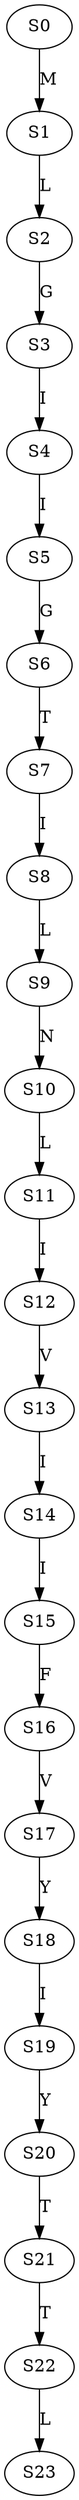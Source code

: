 strict digraph  {
	S0 -> S1 [ label = M ];
	S1 -> S2 [ label = L ];
	S2 -> S3 [ label = G ];
	S3 -> S4 [ label = I ];
	S4 -> S5 [ label = I ];
	S5 -> S6 [ label = G ];
	S6 -> S7 [ label = T ];
	S7 -> S8 [ label = I ];
	S8 -> S9 [ label = L ];
	S9 -> S10 [ label = N ];
	S10 -> S11 [ label = L ];
	S11 -> S12 [ label = I ];
	S12 -> S13 [ label = V ];
	S13 -> S14 [ label = I ];
	S14 -> S15 [ label = I ];
	S15 -> S16 [ label = F ];
	S16 -> S17 [ label = V ];
	S17 -> S18 [ label = Y ];
	S18 -> S19 [ label = I ];
	S19 -> S20 [ label = Y ];
	S20 -> S21 [ label = T ];
	S21 -> S22 [ label = T ];
	S22 -> S23 [ label = L ];
}

